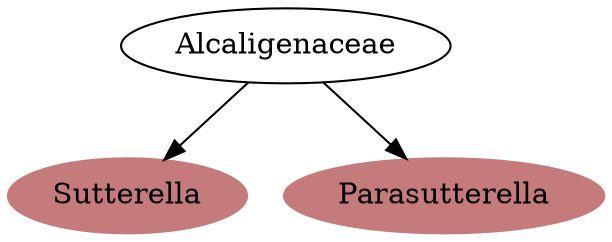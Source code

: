 digraph G { 
	AlcaligenaceaeSutterella [label="Sutterella", color="#C57B7B", style=filled];
	BurkholderialesAlcaligenaceae [label="Alcaligenaceae"];
	AlcaligenaceaeSutterella [label="Sutterella"];
	BurkholderialesAlcaligenaceae -> AlcaligenaceaeSutterella;
	AlcaligenaceaeParasutterella [label="Parasutterella", color="#C57B7B", style=filled];
	BurkholderialesAlcaligenaceae [label="Alcaligenaceae"];
	AlcaligenaceaeParasutterella [label="Parasutterella"];
	BurkholderialesAlcaligenaceae -> AlcaligenaceaeParasutterella;

 }